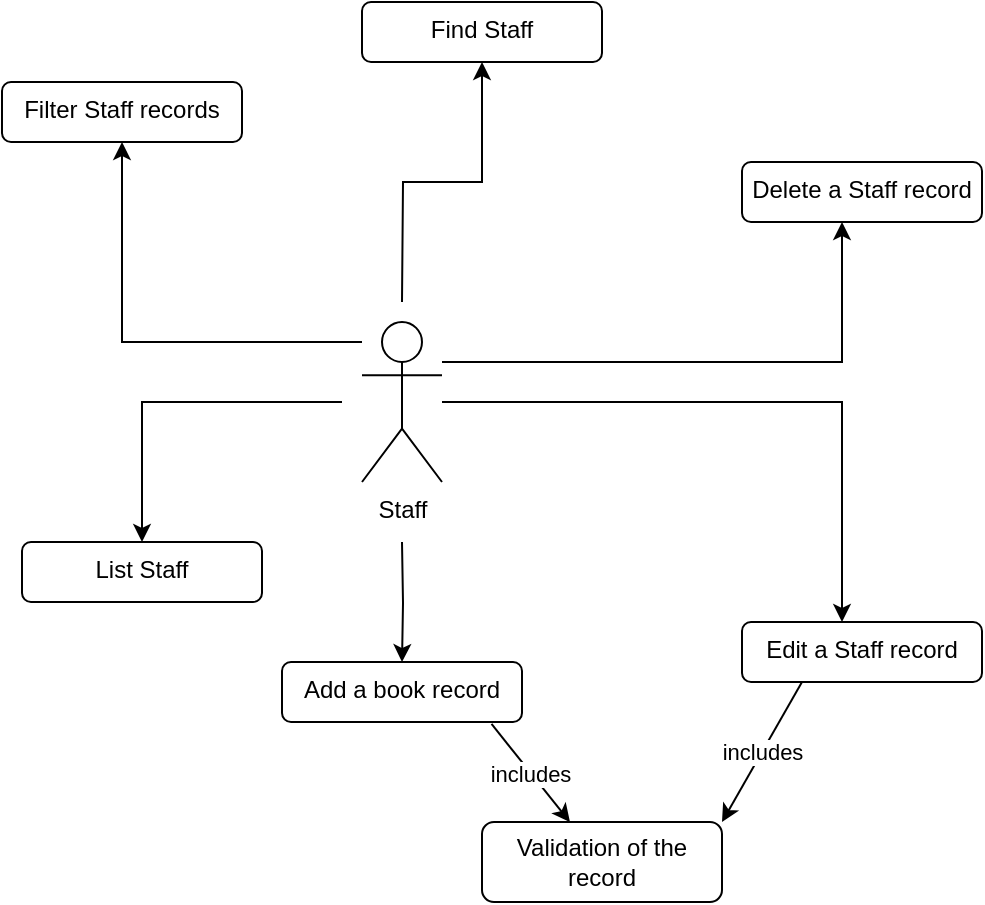 <mxfile version="17.5.0" type="github">
  <diagram id="WDfgBV_rDb0RWKjudLIP" name="Page-1">
    <mxGraphModel dx="1422" dy="794" grid="1" gridSize="10" guides="1" tooltips="1" connect="1" arrows="1" fold="1" page="1" pageScale="1" pageWidth="827" pageHeight="1169" math="0" shadow="0">
      <root>
        <mxCell id="0" />
        <mxCell id="1" parent="0" />
        <mxCell id="Na0yIMmdnTIZNlcBVKza-1" value="" style="edgeStyle=orthogonalEdgeStyle;rounded=0;orthogonalLoop=1;jettySize=auto;html=1;" edge="1" parent="1" target="Na0yIMmdnTIZNlcBVKza-8">
          <mxGeometry relative="1" as="geometry">
            <mxPoint x="350" y="260" as="sourcePoint" />
          </mxGeometry>
        </mxCell>
        <mxCell id="Na0yIMmdnTIZNlcBVKza-2" value="" style="edgeStyle=orthogonalEdgeStyle;rounded=0;orthogonalLoop=1;jettySize=auto;html=1;" edge="1" parent="1" target="Na0yIMmdnTIZNlcBVKza-9">
          <mxGeometry relative="1" as="geometry">
            <mxPoint x="320" y="310" as="sourcePoint" />
            <Array as="points">
              <mxPoint x="220" y="330" />
              <mxPoint x="220" y="330" />
            </Array>
          </mxGeometry>
        </mxCell>
        <mxCell id="Na0yIMmdnTIZNlcBVKza-3" value="" style="edgeStyle=orthogonalEdgeStyle;rounded=0;orthogonalLoop=1;jettySize=auto;html=1;" edge="1" parent="1" target="Na0yIMmdnTIZNlcBVKza-10">
          <mxGeometry relative="1" as="geometry">
            <mxPoint x="350" y="380" as="sourcePoint" />
          </mxGeometry>
        </mxCell>
        <mxCell id="Na0yIMmdnTIZNlcBVKza-4" value="" style="edgeStyle=orthogonalEdgeStyle;rounded=0;orthogonalLoop=1;jettySize=auto;html=1;" edge="1" parent="1" source="Na0yIMmdnTIZNlcBVKza-7" target="Na0yIMmdnTIZNlcBVKza-11">
          <mxGeometry relative="1" as="geometry">
            <Array as="points">
              <mxPoint x="570" y="290" />
            </Array>
          </mxGeometry>
        </mxCell>
        <mxCell id="Na0yIMmdnTIZNlcBVKza-5" value="" style="edgeStyle=orthogonalEdgeStyle;rounded=0;orthogonalLoop=1;jettySize=auto;html=1;" edge="1" parent="1" source="Na0yIMmdnTIZNlcBVKza-7" target="Na0yIMmdnTIZNlcBVKza-12">
          <mxGeometry relative="1" as="geometry">
            <Array as="points">
              <mxPoint x="570" y="310" />
            </Array>
          </mxGeometry>
        </mxCell>
        <mxCell id="Na0yIMmdnTIZNlcBVKza-6" value="" style="edgeStyle=orthogonalEdgeStyle;rounded=0;orthogonalLoop=1;jettySize=auto;html=1;" edge="1" parent="1" source="Na0yIMmdnTIZNlcBVKza-7" target="Na0yIMmdnTIZNlcBVKza-13">
          <mxGeometry relative="1" as="geometry">
            <Array as="points">
              <mxPoint x="210" y="280" />
            </Array>
          </mxGeometry>
        </mxCell>
        <mxCell id="Na0yIMmdnTIZNlcBVKza-7" value="Staff" style="shape=umlActor;verticalLabelPosition=bottom;verticalAlign=top;html=1;outlineConnect=0;align=center;" vertex="1" parent="1">
          <mxGeometry x="330" y="270" width="40" height="80" as="geometry" />
        </mxCell>
        <mxCell id="Na0yIMmdnTIZNlcBVKza-8" value="Find Staff" style="rounded=1;whiteSpace=wrap;html=1;verticalAlign=top;" vertex="1" parent="1">
          <mxGeometry x="330" y="110" width="120" height="30" as="geometry" />
        </mxCell>
        <mxCell id="Na0yIMmdnTIZNlcBVKza-9" value="List Staff" style="rounded=1;whiteSpace=wrap;html=1;verticalAlign=top;" vertex="1" parent="1">
          <mxGeometry x="160" y="380" width="120" height="30" as="geometry" />
        </mxCell>
        <mxCell id="Na0yIMmdnTIZNlcBVKza-10" value="Add a book record" style="rounded=1;whiteSpace=wrap;html=1;verticalAlign=top;" vertex="1" parent="1">
          <mxGeometry x="290" y="440" width="120" height="30" as="geometry" />
        </mxCell>
        <mxCell id="Na0yIMmdnTIZNlcBVKza-11" value="Delete a Staff record" style="rounded=1;whiteSpace=wrap;html=1;verticalAlign=top;" vertex="1" parent="1">
          <mxGeometry x="520" y="190" width="120" height="30" as="geometry" />
        </mxCell>
        <mxCell id="Na0yIMmdnTIZNlcBVKza-12" value="Edit a Staff record" style="rounded=1;whiteSpace=wrap;html=1;verticalAlign=top;" vertex="1" parent="1">
          <mxGeometry x="520" y="420" width="120" height="30" as="geometry" />
        </mxCell>
        <mxCell id="Na0yIMmdnTIZNlcBVKza-13" value="Filter Staff records" style="rounded=1;whiteSpace=wrap;html=1;verticalAlign=top;" vertex="1" parent="1">
          <mxGeometry x="150" y="150" width="120" height="30" as="geometry" />
        </mxCell>
        <mxCell id="Na0yIMmdnTIZNlcBVKza-14" value="includes" style="endArrow=classic;html=1;rounded=0;exitX=0.873;exitY=1.033;exitDx=0;exitDy=0;exitPerimeter=0;" edge="1" parent="1" source="Na0yIMmdnTIZNlcBVKza-10" target="Na0yIMmdnTIZNlcBVKza-15">
          <mxGeometry relative="1" as="geometry">
            <mxPoint x="390" y="520" as="sourcePoint" />
            <mxPoint x="450" y="550" as="targetPoint" />
          </mxGeometry>
        </mxCell>
        <mxCell id="Na0yIMmdnTIZNlcBVKza-15" value="Validation of the record" style="rounded=1;whiteSpace=wrap;html=1;" vertex="1" parent="1">
          <mxGeometry x="390" y="520" width="120" height="40" as="geometry" />
        </mxCell>
        <mxCell id="Na0yIMmdnTIZNlcBVKza-16" value="includes" style="endArrow=classic;html=1;rounded=0;entryX=1;entryY=0;entryDx=0;entryDy=0;exitX=0.25;exitY=1;exitDx=0;exitDy=0;" edge="1" parent="1">
          <mxGeometry relative="1" as="geometry">
            <mxPoint x="550" y="450" as="sourcePoint" />
            <mxPoint x="510" y="520" as="targetPoint" />
          </mxGeometry>
        </mxCell>
      </root>
    </mxGraphModel>
  </diagram>
</mxfile>
